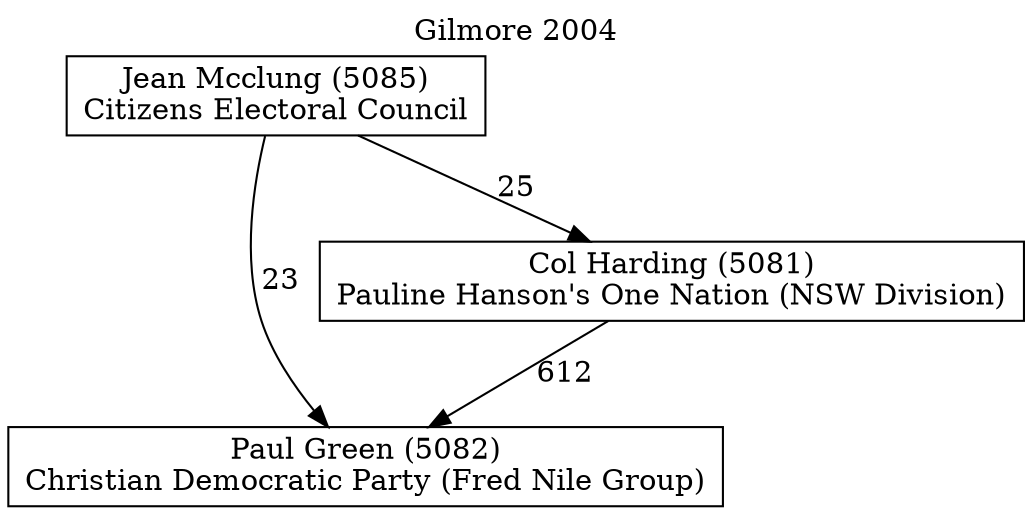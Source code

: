 // House preference flow
digraph "Paul Green (5082)_Gilmore_2004" {
	graph [label="Gilmore 2004" labelloc=t mclimit=10]
	node [shape=box]
	"Paul Green (5082)" [label="Paul Green (5082)
Christian Democratic Party (Fred Nile Group)"]
	"Col Harding (5081)" [label="Col Harding (5081)
Pauline Hanson's One Nation (NSW Division)"]
	"Jean Mcclung (5085)" [label="Jean Mcclung (5085)
Citizens Electoral Council"]
	"Col Harding (5081)" -> "Paul Green (5082)" [label=612]
	"Jean Mcclung (5085)" -> "Col Harding (5081)" [label=25]
	"Jean Mcclung (5085)" -> "Paul Green (5082)" [label=23]
}
